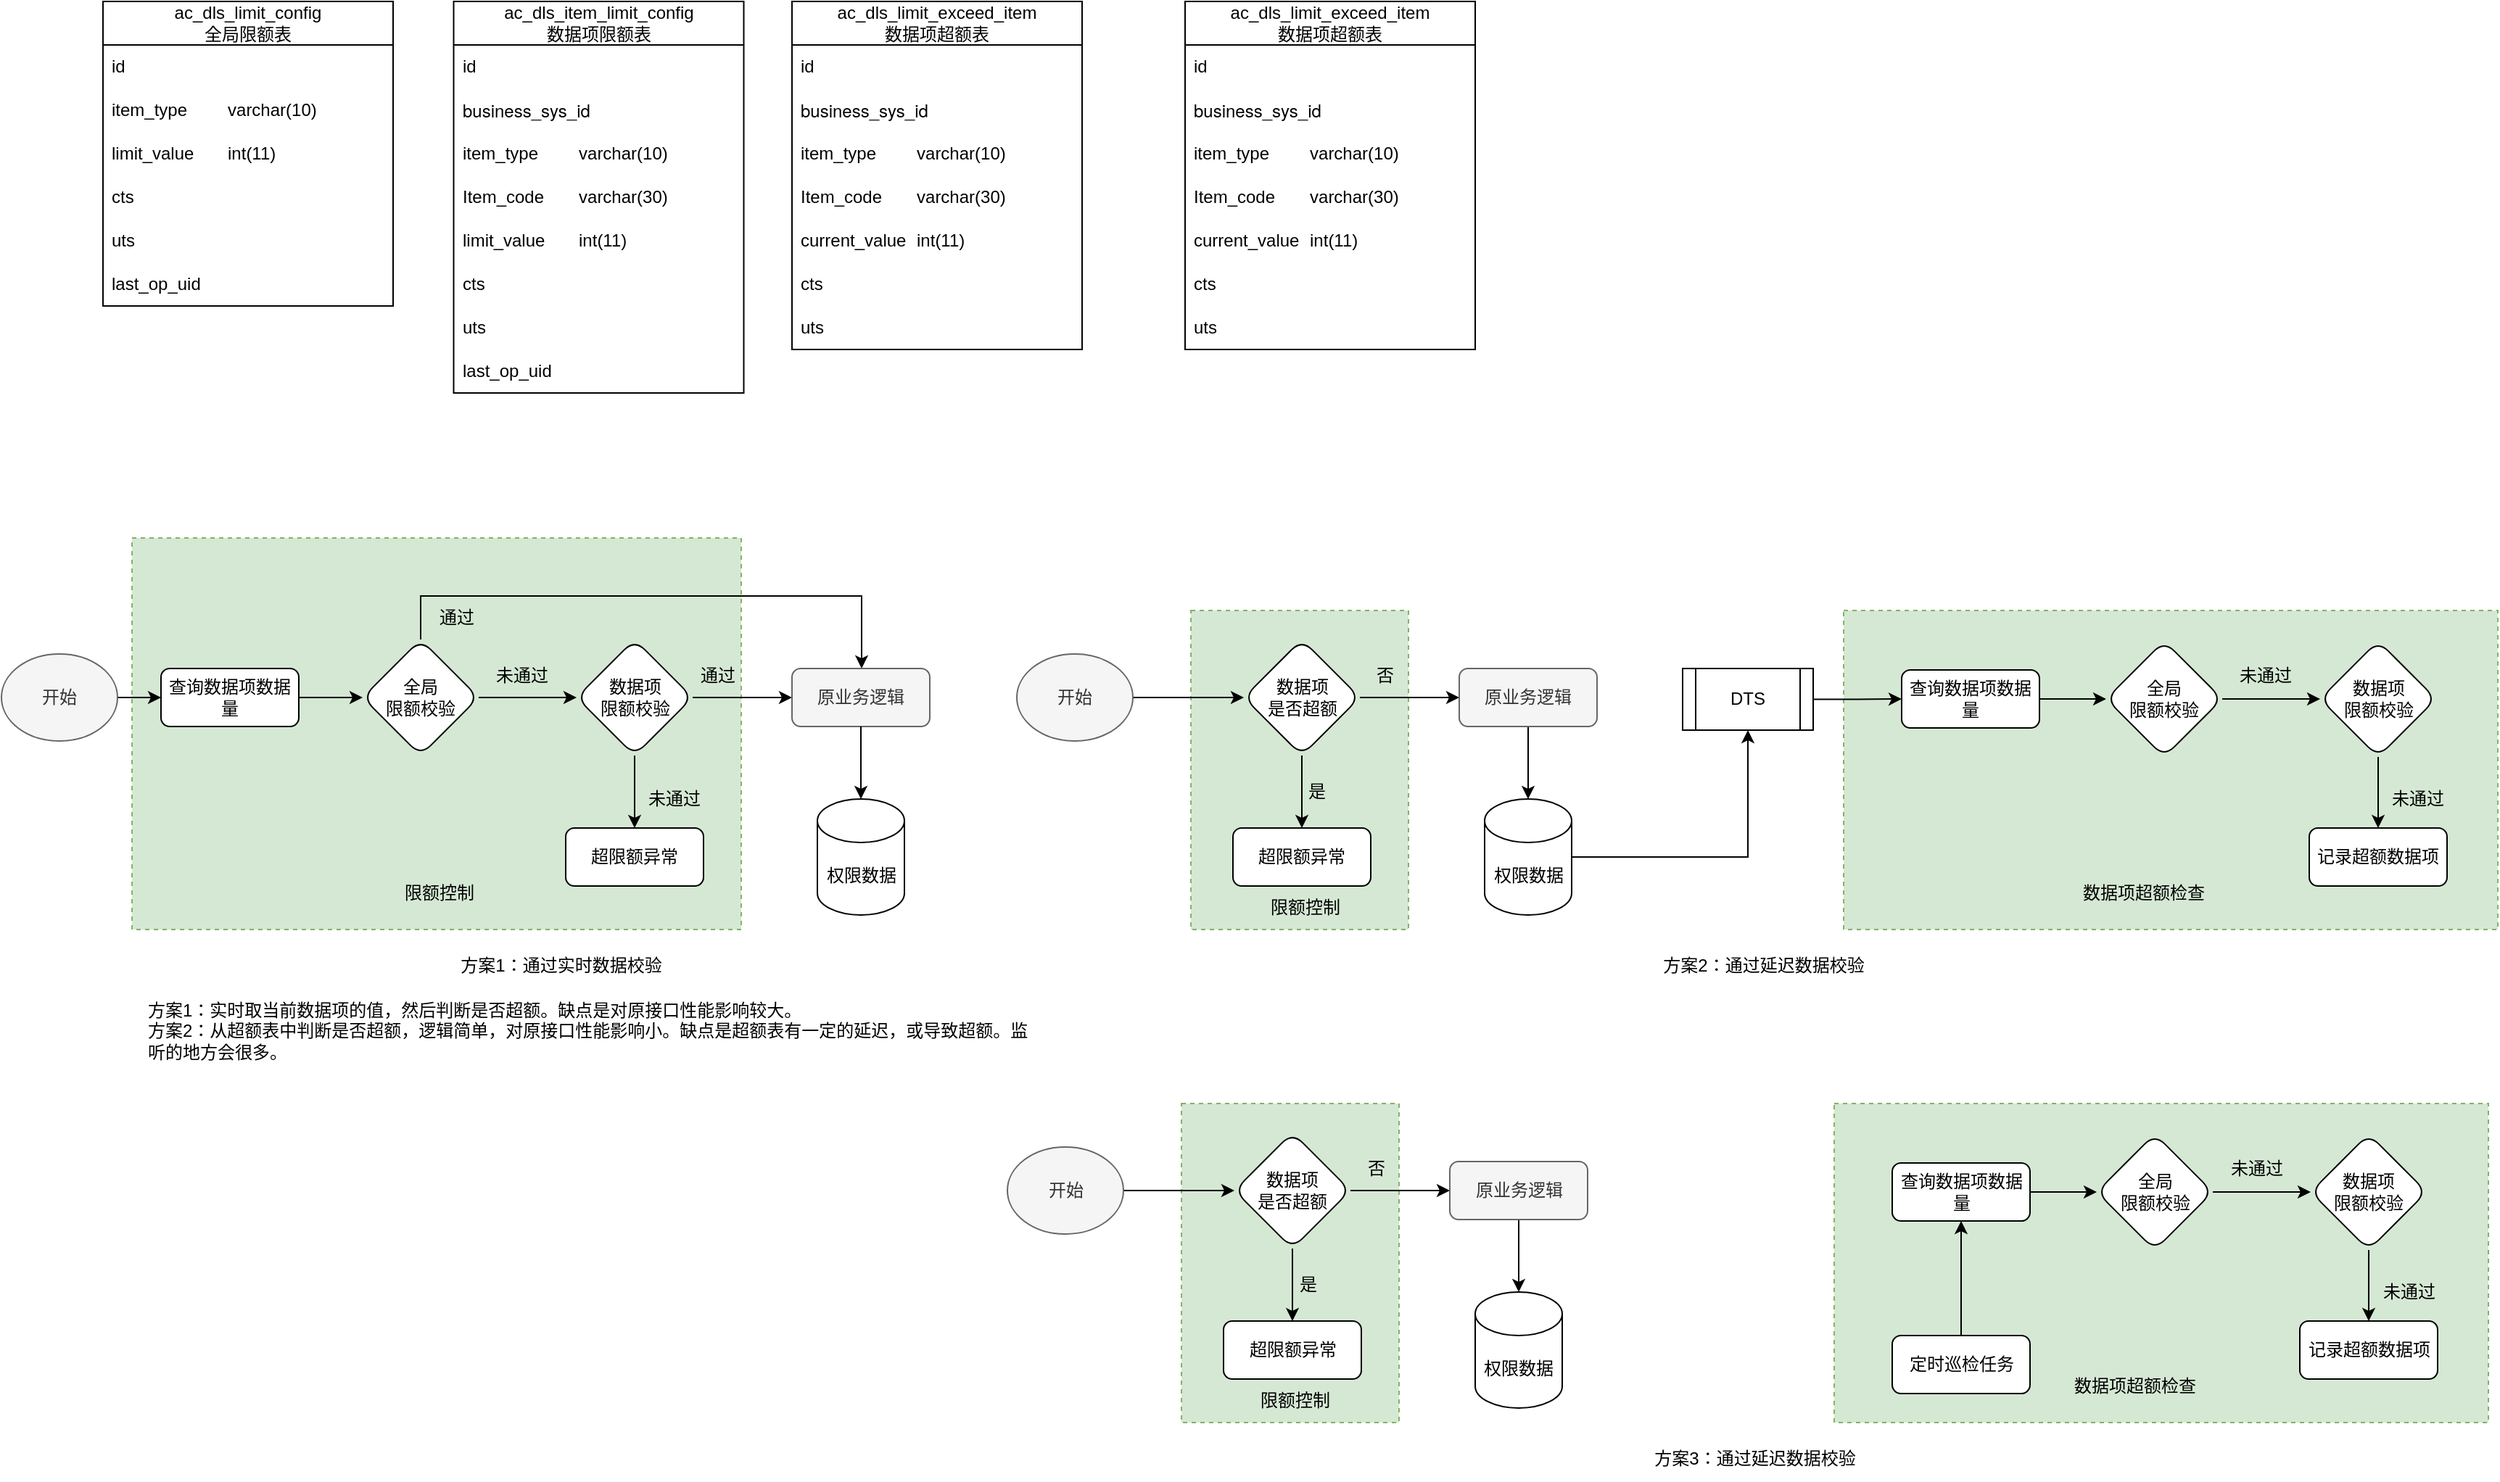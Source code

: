 <mxfile version="24.8.3">
  <diagram name="Page-1" id="qohc_eT8_qNwHsb9JeMf">
    <mxGraphModel dx="2133" dy="835" grid="1" gridSize="10" guides="1" tooltips="1" connect="1" arrows="1" fold="1" page="1" pageScale="1" pageWidth="827" pageHeight="1169" math="0" shadow="0">
      <root>
        <mxCell id="0" />
        <mxCell id="1" parent="0" />
        <mxCell id="C_T3ahLcrMBN9of1P4-y-82" value="" style="rounded=0;whiteSpace=wrap;html=1;dashed=1;fillColor=#d5e8d4;strokeColor=#82b366;" parent="1" vertex="1">
          <mxGeometry x="1220" y="440" width="451" height="220" as="geometry" />
        </mxCell>
        <mxCell id="C_T3ahLcrMBN9of1P4-y-43" value="" style="rounded=0;whiteSpace=wrap;html=1;dashed=1;fillColor=#d5e8d4;strokeColor=#82b366;" parent="1" vertex="1">
          <mxGeometry x="40" y="390" width="420" height="270" as="geometry" />
        </mxCell>
        <mxCell id="C_T3ahLcrMBN9of1P4-y-5" value="ac_dls_item_limit_config&lt;br&gt;数据项限额表" style="swimlane;fontStyle=0;childLayout=stackLayout;horizontal=1;startSize=30;horizontalStack=0;resizeParent=1;resizeParentMax=0;resizeLast=0;collapsible=1;marginBottom=0;whiteSpace=wrap;html=1;" parent="1" vertex="1">
          <mxGeometry x="261.75" y="20" width="200" height="270" as="geometry">
            <mxRectangle x="274" y="270" width="60" height="30" as="alternateBounds" />
          </mxGeometry>
        </mxCell>
        <mxCell id="C_T3ahLcrMBN9of1P4-y-6" value="id" style="text;strokeColor=none;fillColor=none;align=left;verticalAlign=middle;spacingLeft=4;spacingRight=4;overflow=hidden;points=[[0,0.5],[1,0.5]];portConstraint=eastwest;rotatable=0;whiteSpace=wrap;html=1;" parent="C_T3ahLcrMBN9of1P4-y-5" vertex="1">
          <mxGeometry y="30" width="200" height="30" as="geometry" />
        </mxCell>
        <mxCell id="C_T3ahLcrMBN9of1P4-y-27" value="&lt;span style=&quot;font-family: &amp;quot;Helvetica Neue&amp;quot;, Helvetica, Arial, &amp;quot;PingFang SC&amp;quot;, &amp;quot;Heiti SC&amp;quot;, &amp;quot;Hiragino Sans GB&amp;quot;, &amp;quot;Microsoft YaHei&amp;quot;, sans-serif;&quot;&gt;business_sys_id&lt;/span&gt;" style="text;strokeColor=none;fillColor=none;align=left;verticalAlign=middle;spacingLeft=4;spacingRight=4;overflow=hidden;points=[[0,0.5],[1,0.5]];portConstraint=eastwest;rotatable=0;whiteSpace=wrap;html=1;" parent="C_T3ahLcrMBN9of1P4-y-5" vertex="1">
          <mxGeometry y="60" width="200" height="30" as="geometry" />
        </mxCell>
        <mxCell id="C_T3ahLcrMBN9of1P4-y-7" value="item_type&lt;span style=&quot;white-space: pre;&quot;&gt;&#x9;&lt;/span&gt;varchar(10)" style="text;strokeColor=none;fillColor=none;align=left;verticalAlign=middle;spacingLeft=4;spacingRight=4;overflow=hidden;points=[[0,0.5],[1,0.5]];portConstraint=eastwest;rotatable=0;whiteSpace=wrap;html=1;" parent="C_T3ahLcrMBN9of1P4-y-5" vertex="1">
          <mxGeometry y="90" width="200" height="30" as="geometry" />
        </mxCell>
        <mxCell id="C_T3ahLcrMBN9of1P4-y-8" value="Item_code&lt;span style=&quot;white-space: pre;&quot;&gt;&#x9;&lt;/span&gt;varchar(30)" style="text;strokeColor=none;fillColor=none;align=left;verticalAlign=middle;spacingLeft=4;spacingRight=4;overflow=hidden;points=[[0,0.5],[1,0.5]];portConstraint=eastwest;rotatable=0;whiteSpace=wrap;html=1;" parent="C_T3ahLcrMBN9of1P4-y-5" vertex="1">
          <mxGeometry y="120" width="200" height="30" as="geometry" />
        </mxCell>
        <mxCell id="C_T3ahLcrMBN9of1P4-y-9" value="limit_value&lt;span style=&quot;white-space: pre;&quot;&gt;&#x9;&lt;/span&gt;int(11)" style="text;strokeColor=none;fillColor=none;align=left;verticalAlign=middle;spacingLeft=4;spacingRight=4;overflow=hidden;points=[[0,0.5],[1,0.5]];portConstraint=eastwest;rotatable=0;whiteSpace=wrap;html=1;" parent="C_T3ahLcrMBN9of1P4-y-5" vertex="1">
          <mxGeometry y="150" width="200" height="30" as="geometry" />
        </mxCell>
        <mxCell id="C_T3ahLcrMBN9of1P4-y-10" value="cts" style="text;strokeColor=none;fillColor=none;align=left;verticalAlign=middle;spacingLeft=4;spacingRight=4;overflow=hidden;points=[[0,0.5],[1,0.5]];portConstraint=eastwest;rotatable=0;whiteSpace=wrap;html=1;" parent="C_T3ahLcrMBN9of1P4-y-5" vertex="1">
          <mxGeometry y="180" width="200" height="30" as="geometry" />
        </mxCell>
        <mxCell id="C_T3ahLcrMBN9of1P4-y-11" value="uts" style="text;strokeColor=none;fillColor=none;align=left;verticalAlign=middle;spacingLeft=4;spacingRight=4;overflow=hidden;points=[[0,0.5],[1,0.5]];portConstraint=eastwest;rotatable=0;whiteSpace=wrap;html=1;" parent="C_T3ahLcrMBN9of1P4-y-5" vertex="1">
          <mxGeometry y="210" width="200" height="30" as="geometry" />
        </mxCell>
        <mxCell id="C_T3ahLcrMBN9of1P4-y-12" value="last_op_uid" style="text;strokeColor=none;fillColor=none;align=left;verticalAlign=middle;spacingLeft=4;spacingRight=4;overflow=hidden;points=[[0,0.5],[1,0.5]];portConstraint=eastwest;rotatable=0;whiteSpace=wrap;html=1;" parent="C_T3ahLcrMBN9of1P4-y-5" vertex="1">
          <mxGeometry y="240" width="200" height="30" as="geometry" />
        </mxCell>
        <mxCell id="C_T3ahLcrMBN9of1P4-y-13" value="ac_dls_limit_config&lt;br&gt;全局限额表" style="swimlane;fontStyle=0;childLayout=stackLayout;horizontal=1;startSize=30;horizontalStack=0;resizeParent=1;resizeParentMax=0;resizeLast=0;collapsible=1;marginBottom=0;whiteSpace=wrap;html=1;" parent="1" vertex="1">
          <mxGeometry x="20" y="20" width="200" height="210" as="geometry">
            <mxRectangle x="274" y="270" width="60" height="30" as="alternateBounds" />
          </mxGeometry>
        </mxCell>
        <mxCell id="C_T3ahLcrMBN9of1P4-y-14" value="id" style="text;strokeColor=none;fillColor=none;align=left;verticalAlign=middle;spacingLeft=4;spacingRight=4;overflow=hidden;points=[[0,0.5],[1,0.5]];portConstraint=eastwest;rotatable=0;whiteSpace=wrap;html=1;" parent="C_T3ahLcrMBN9of1P4-y-13" vertex="1">
          <mxGeometry y="30" width="200" height="30" as="geometry" />
        </mxCell>
        <mxCell id="C_T3ahLcrMBN9of1P4-y-15" value="item_type&lt;span style=&quot;white-space: pre;&quot;&gt;&#x9;&lt;/span&gt;varchar(10)" style="text;strokeColor=none;fillColor=none;align=left;verticalAlign=middle;spacingLeft=4;spacingRight=4;overflow=hidden;points=[[0,0.5],[1,0.5]];portConstraint=eastwest;rotatable=0;whiteSpace=wrap;html=1;" parent="C_T3ahLcrMBN9of1P4-y-13" vertex="1">
          <mxGeometry y="60" width="200" height="30" as="geometry" />
        </mxCell>
        <mxCell id="C_T3ahLcrMBN9of1P4-y-17" value="limit_value&lt;span style=&quot;white-space: pre;&quot;&gt;&#x9;&lt;/span&gt;int(11)" style="text;strokeColor=none;fillColor=none;align=left;verticalAlign=middle;spacingLeft=4;spacingRight=4;overflow=hidden;points=[[0,0.5],[1,0.5]];portConstraint=eastwest;rotatable=0;whiteSpace=wrap;html=1;" parent="C_T3ahLcrMBN9of1P4-y-13" vertex="1">
          <mxGeometry y="90" width="200" height="30" as="geometry" />
        </mxCell>
        <mxCell id="C_T3ahLcrMBN9of1P4-y-18" value="cts" style="text;strokeColor=none;fillColor=none;align=left;verticalAlign=middle;spacingLeft=4;spacingRight=4;overflow=hidden;points=[[0,0.5],[1,0.5]];portConstraint=eastwest;rotatable=0;whiteSpace=wrap;html=1;" parent="C_T3ahLcrMBN9of1P4-y-13" vertex="1">
          <mxGeometry y="120" width="200" height="30" as="geometry" />
        </mxCell>
        <mxCell id="C_T3ahLcrMBN9of1P4-y-19" value="uts" style="text;strokeColor=none;fillColor=none;align=left;verticalAlign=middle;spacingLeft=4;spacingRight=4;overflow=hidden;points=[[0,0.5],[1,0.5]];portConstraint=eastwest;rotatable=0;whiteSpace=wrap;html=1;" parent="C_T3ahLcrMBN9of1P4-y-13" vertex="1">
          <mxGeometry y="150" width="200" height="30" as="geometry" />
        </mxCell>
        <mxCell id="C_T3ahLcrMBN9of1P4-y-20" value="last_op_uid" style="text;strokeColor=none;fillColor=none;align=left;verticalAlign=middle;spacingLeft=4;spacingRight=4;overflow=hidden;points=[[0,0.5],[1,0.5]];portConstraint=eastwest;rotatable=0;whiteSpace=wrap;html=1;" parent="C_T3ahLcrMBN9of1P4-y-13" vertex="1">
          <mxGeometry y="180" width="200" height="30" as="geometry" />
        </mxCell>
        <mxCell id="C_T3ahLcrMBN9of1P4-y-26" value="" style="edgeStyle=orthogonalEdgeStyle;rounded=0;orthogonalLoop=1;jettySize=auto;html=1;" parent="1" source="C_T3ahLcrMBN9of1P4-y-23" target="C_T3ahLcrMBN9of1P4-y-25" edge="1">
          <mxGeometry relative="1" as="geometry" />
        </mxCell>
        <mxCell id="C_T3ahLcrMBN9of1P4-y-29" value="" style="edgeStyle=orthogonalEdgeStyle;rounded=0;orthogonalLoop=1;jettySize=auto;html=1;" parent="1" source="C_T3ahLcrMBN9of1P4-y-23" target="C_T3ahLcrMBN9of1P4-y-28" edge="1">
          <mxGeometry relative="1" as="geometry">
            <Array as="points">
              <mxPoint x="239" y="430" />
              <mxPoint x="543" y="430" />
            </Array>
          </mxGeometry>
        </mxCell>
        <mxCell id="C_T3ahLcrMBN9of1P4-y-23" value="全局&lt;br&gt;限额校验" style="rhombus;whiteSpace=wrap;html=1;rounded=1;" parent="1" vertex="1">
          <mxGeometry x="199" y="460" width="80" height="80" as="geometry" />
        </mxCell>
        <mxCell id="C_T3ahLcrMBN9of1P4-y-31" style="edgeStyle=orthogonalEdgeStyle;rounded=0;orthogonalLoop=1;jettySize=auto;html=1;" parent="1" source="C_T3ahLcrMBN9of1P4-y-25" target="C_T3ahLcrMBN9of1P4-y-28" edge="1">
          <mxGeometry relative="1" as="geometry" />
        </mxCell>
        <mxCell id="C_T3ahLcrMBN9of1P4-y-35" style="edgeStyle=orthogonalEdgeStyle;rounded=0;orthogonalLoop=1;jettySize=auto;html=1;" parent="1" source="C_T3ahLcrMBN9of1P4-y-25" target="C_T3ahLcrMBN9of1P4-y-34" edge="1">
          <mxGeometry relative="1" as="geometry" />
        </mxCell>
        <mxCell id="C_T3ahLcrMBN9of1P4-y-25" value="数据项&lt;br&gt;限额校验" style="rhombus;whiteSpace=wrap;html=1;rounded=1;" parent="1" vertex="1">
          <mxGeometry x="346.5" y="460" width="80" height="80" as="geometry" />
        </mxCell>
        <mxCell id="C_T3ahLcrMBN9of1P4-y-28" value="原业务逻辑" style="whiteSpace=wrap;html=1;rounded=1;fillColor=#f5f5f5;strokeColor=#666666;fontColor=#333333;" parent="1" vertex="1">
          <mxGeometry x="495" y="480" width="95" height="40" as="geometry" />
        </mxCell>
        <mxCell id="C_T3ahLcrMBN9of1P4-y-34" value="超限额异常" style="whiteSpace=wrap;html=1;rounded=1;" parent="1" vertex="1">
          <mxGeometry x="339" y="590" width="95" height="40" as="geometry" />
        </mxCell>
        <mxCell id="C_T3ahLcrMBN9of1P4-y-37" value="通过" style="text;html=1;align=center;verticalAlign=middle;whiteSpace=wrap;rounded=0;" parent="1" vertex="1">
          <mxGeometry x="233.5" y="430" width="60" height="30" as="geometry" />
        </mxCell>
        <mxCell id="C_T3ahLcrMBN9of1P4-y-38" value="通过" style="text;html=1;align=center;verticalAlign=middle;whiteSpace=wrap;rounded=0;" parent="1" vertex="1">
          <mxGeometry x="414" y="470" width="60" height="30" as="geometry" />
        </mxCell>
        <mxCell id="C_T3ahLcrMBN9of1P4-y-39" value="未通过" style="text;html=1;align=center;verticalAlign=middle;whiteSpace=wrap;rounded=0;" parent="1" vertex="1">
          <mxGeometry x="384" y="555" width="60" height="30" as="geometry" />
        </mxCell>
        <mxCell id="C_T3ahLcrMBN9of1P4-y-40" value="未通过" style="text;html=1;align=center;verticalAlign=middle;whiteSpace=wrap;rounded=0;" parent="1" vertex="1">
          <mxGeometry x="279" y="470" width="60" height="30" as="geometry" />
        </mxCell>
        <mxCell id="C_T3ahLcrMBN9of1P4-y-42" style="edgeStyle=orthogonalEdgeStyle;rounded=0;orthogonalLoop=1;jettySize=auto;html=1;" parent="1" source="C_T3ahLcrMBN9of1P4-y-41" target="o633ZoS6AJ5Oe4X6fH7--11" edge="1">
          <mxGeometry relative="1" as="geometry" />
        </mxCell>
        <mxCell id="C_T3ahLcrMBN9of1P4-y-41" value="开始" style="ellipse;whiteSpace=wrap;html=1;fillColor=#f5f5f5;strokeColor=#666666;fontColor=#333333;" parent="1" vertex="1">
          <mxGeometry x="-50" y="470" width="80" height="60" as="geometry" />
        </mxCell>
        <mxCell id="C_T3ahLcrMBN9of1P4-y-44" value="限额控制" style="text;html=1;align=center;verticalAlign=middle;whiteSpace=wrap;rounded=0;" parent="1" vertex="1">
          <mxGeometry x="210" y="620" width="83.5" height="30" as="geometry" />
        </mxCell>
        <mxCell id="C_T3ahLcrMBN9of1P4-y-45" value="ac_dls_limit_exceed_item&lt;br&gt;数据项超额表" style="swimlane;fontStyle=0;childLayout=stackLayout;horizontal=1;startSize=30;horizontalStack=0;resizeParent=1;resizeParentMax=0;resizeLast=0;collapsible=1;marginBottom=0;whiteSpace=wrap;html=1;" parent="1" vertex="1">
          <mxGeometry x="495" y="20" width="200" height="240" as="geometry">
            <mxRectangle x="274" y="270" width="60" height="30" as="alternateBounds" />
          </mxGeometry>
        </mxCell>
        <mxCell id="C_T3ahLcrMBN9of1P4-y-46" value="id" style="text;strokeColor=none;fillColor=none;align=left;verticalAlign=middle;spacingLeft=4;spacingRight=4;overflow=hidden;points=[[0,0.5],[1,0.5]];portConstraint=eastwest;rotatable=0;whiteSpace=wrap;html=1;" parent="C_T3ahLcrMBN9of1P4-y-45" vertex="1">
          <mxGeometry y="30" width="200" height="30" as="geometry" />
        </mxCell>
        <mxCell id="C_T3ahLcrMBN9of1P4-y-47" value="&lt;span style=&quot;font-family: &amp;quot;Helvetica Neue&amp;quot;, Helvetica, Arial, &amp;quot;PingFang SC&amp;quot;, &amp;quot;Heiti SC&amp;quot;, &amp;quot;Hiragino Sans GB&amp;quot;, &amp;quot;Microsoft YaHei&amp;quot;, sans-serif;&quot;&gt;business_sys_id&lt;/span&gt;" style="text;strokeColor=none;fillColor=none;align=left;verticalAlign=middle;spacingLeft=4;spacingRight=4;overflow=hidden;points=[[0,0.5],[1,0.5]];portConstraint=eastwest;rotatable=0;whiteSpace=wrap;html=1;" parent="C_T3ahLcrMBN9of1P4-y-45" vertex="1">
          <mxGeometry y="60" width="200" height="30" as="geometry" />
        </mxCell>
        <mxCell id="C_T3ahLcrMBN9of1P4-y-48" value="item_type&lt;span style=&quot;white-space: pre;&quot;&gt;&#x9;&lt;/span&gt;varchar(10)" style="text;strokeColor=none;fillColor=none;align=left;verticalAlign=middle;spacingLeft=4;spacingRight=4;overflow=hidden;points=[[0,0.5],[1,0.5]];portConstraint=eastwest;rotatable=0;whiteSpace=wrap;html=1;" parent="C_T3ahLcrMBN9of1P4-y-45" vertex="1">
          <mxGeometry y="90" width="200" height="30" as="geometry" />
        </mxCell>
        <mxCell id="C_T3ahLcrMBN9of1P4-y-49" value="Item_code&lt;span style=&quot;white-space: pre;&quot;&gt;&#x9;&lt;/span&gt;varchar(30)" style="text;strokeColor=none;fillColor=none;align=left;verticalAlign=middle;spacingLeft=4;spacingRight=4;overflow=hidden;points=[[0,0.5],[1,0.5]];portConstraint=eastwest;rotatable=0;whiteSpace=wrap;html=1;" parent="C_T3ahLcrMBN9of1P4-y-45" vertex="1">
          <mxGeometry y="120" width="200" height="30" as="geometry" />
        </mxCell>
        <mxCell id="C_T3ahLcrMBN9of1P4-y-50" value="current_value&lt;span style=&quot;white-space: pre;&quot;&gt;&#x9;&lt;/span&gt;int(11)" style="text;strokeColor=none;fillColor=none;align=left;verticalAlign=middle;spacingLeft=4;spacingRight=4;overflow=hidden;points=[[0,0.5],[1,0.5]];portConstraint=eastwest;rotatable=0;whiteSpace=wrap;html=1;" parent="C_T3ahLcrMBN9of1P4-y-45" vertex="1">
          <mxGeometry y="150" width="200" height="30" as="geometry" />
        </mxCell>
        <mxCell id="C_T3ahLcrMBN9of1P4-y-51" value="cts" style="text;strokeColor=none;fillColor=none;align=left;verticalAlign=middle;spacingLeft=4;spacingRight=4;overflow=hidden;points=[[0,0.5],[1,0.5]];portConstraint=eastwest;rotatable=0;whiteSpace=wrap;html=1;" parent="C_T3ahLcrMBN9of1P4-y-45" vertex="1">
          <mxGeometry y="180" width="200" height="30" as="geometry" />
        </mxCell>
        <mxCell id="C_T3ahLcrMBN9of1P4-y-52" value="uts" style="text;strokeColor=none;fillColor=none;align=left;verticalAlign=middle;spacingLeft=4;spacingRight=4;overflow=hidden;points=[[0,0.5],[1,0.5]];portConstraint=eastwest;rotatable=0;whiteSpace=wrap;html=1;" parent="C_T3ahLcrMBN9of1P4-y-45" vertex="1">
          <mxGeometry y="210" width="200" height="30" as="geometry" />
        </mxCell>
        <mxCell id="C_T3ahLcrMBN9of1P4-y-54" value="" style="rounded=0;whiteSpace=wrap;html=1;dashed=1;fillColor=#d5e8d4;strokeColor=#82b366;" parent="1" vertex="1">
          <mxGeometry x="770" y="440" width="150" height="220" as="geometry" />
        </mxCell>
        <mxCell id="C_T3ahLcrMBN9of1P4-y-58" style="edgeStyle=orthogonalEdgeStyle;rounded=0;orthogonalLoop=1;jettySize=auto;html=1;" parent="1" source="C_T3ahLcrMBN9of1P4-y-60" target="C_T3ahLcrMBN9of1P4-y-61" edge="1">
          <mxGeometry relative="1" as="geometry" />
        </mxCell>
        <mxCell id="C_T3ahLcrMBN9of1P4-y-59" style="edgeStyle=orthogonalEdgeStyle;rounded=0;orthogonalLoop=1;jettySize=auto;html=1;" parent="1" source="C_T3ahLcrMBN9of1P4-y-60" target="C_T3ahLcrMBN9of1P4-y-62" edge="1">
          <mxGeometry relative="1" as="geometry" />
        </mxCell>
        <mxCell id="C_T3ahLcrMBN9of1P4-y-60" value="数据项&lt;br&gt;是否超额" style="rhombus;whiteSpace=wrap;html=1;rounded=1;" parent="1" vertex="1">
          <mxGeometry x="806.5" y="460" width="80" height="80" as="geometry" />
        </mxCell>
        <mxCell id="C_T3ahLcrMBN9of1P4-y-74" style="edgeStyle=orthogonalEdgeStyle;rounded=0;orthogonalLoop=1;jettySize=auto;html=1;" parent="1" source="C_T3ahLcrMBN9of1P4-y-61" target="C_T3ahLcrMBN9of1P4-y-73" edge="1">
          <mxGeometry relative="1" as="geometry" />
        </mxCell>
        <mxCell id="C_T3ahLcrMBN9of1P4-y-61" value="原业务逻辑" style="whiteSpace=wrap;html=1;rounded=1;fillColor=#f5f5f5;strokeColor=#666666;fontColor=#333333;" parent="1" vertex="1">
          <mxGeometry x="955" y="480" width="95" height="40" as="geometry" />
        </mxCell>
        <mxCell id="C_T3ahLcrMBN9of1P4-y-62" value="超限额异常" style="whiteSpace=wrap;html=1;rounded=1;" parent="1" vertex="1">
          <mxGeometry x="799" y="590" width="95" height="40" as="geometry" />
        </mxCell>
        <mxCell id="C_T3ahLcrMBN9of1P4-y-64" value="否" style="text;html=1;align=center;verticalAlign=middle;whiteSpace=wrap;rounded=0;" parent="1" vertex="1">
          <mxGeometry x="874" y="470" width="60" height="30" as="geometry" />
        </mxCell>
        <mxCell id="C_T3ahLcrMBN9of1P4-y-65" value="是" style="text;html=1;align=center;verticalAlign=middle;whiteSpace=wrap;rounded=0;" parent="1" vertex="1">
          <mxGeometry x="827.25" y="550" width="60" height="30" as="geometry" />
        </mxCell>
        <mxCell id="C_T3ahLcrMBN9of1P4-y-67" style="edgeStyle=orthogonalEdgeStyle;rounded=0;orthogonalLoop=1;jettySize=auto;html=1;" parent="1" source="C_T3ahLcrMBN9of1P4-y-68" target="C_T3ahLcrMBN9of1P4-y-60" edge="1">
          <mxGeometry relative="1" as="geometry">
            <mxPoint x="659" y="500" as="targetPoint" />
          </mxGeometry>
        </mxCell>
        <mxCell id="C_T3ahLcrMBN9of1P4-y-68" value="开始" style="ellipse;whiteSpace=wrap;html=1;fillColor=#f5f5f5;strokeColor=#666666;fontColor=#333333;" parent="1" vertex="1">
          <mxGeometry x="650" y="470" width="80" height="60" as="geometry" />
        </mxCell>
        <mxCell id="C_T3ahLcrMBN9of1P4-y-70" value="方案1：通过实时数据校验" style="text;html=1;align=center;verticalAlign=middle;whiteSpace=wrap;rounded=0;" parent="1" vertex="1">
          <mxGeometry x="261.75" y="670" width="148.25" height="30" as="geometry" />
        </mxCell>
        <mxCell id="C_T3ahLcrMBN9of1P4-y-71" value="方案2：通过延迟数据校验" style="text;html=1;align=center;verticalAlign=middle;whiteSpace=wrap;rounded=0;" parent="1" vertex="1">
          <mxGeometry x="1080" y="670" width="170" height="30" as="geometry" />
        </mxCell>
        <mxCell id="C_T3ahLcrMBN9of1P4-y-72" value="方案1：实时取当前数据项的值，然后判断是否超额。缺点是对原接口性能影响较大。&lt;br&gt;方案2：从超额表中判断是否超额，逻辑简单，对原接口性能影响小。缺点是超额表有一定的延迟，或导致超额。监听的地方会很多。" style="text;html=1;align=left;verticalAlign=middle;whiteSpace=wrap;rounded=0;" parent="1" vertex="1">
          <mxGeometry x="48.5" y="700" width="611.5" height="60" as="geometry" />
        </mxCell>
        <mxCell id="C_T3ahLcrMBN9of1P4-y-76" value="" style="edgeStyle=orthogonalEdgeStyle;rounded=0;orthogonalLoop=1;jettySize=auto;html=1;" parent="1" source="C_T3ahLcrMBN9of1P4-y-73" target="C_T3ahLcrMBN9of1P4-y-75" edge="1">
          <mxGeometry relative="1" as="geometry" />
        </mxCell>
        <mxCell id="C_T3ahLcrMBN9of1P4-y-73" value="权限数据" style="shape=cylinder3;whiteSpace=wrap;html=1;boundedLbl=1;backgroundOutline=1;size=15;" parent="1" vertex="1">
          <mxGeometry x="972.5" y="570" width="60" height="80" as="geometry" />
        </mxCell>
        <mxCell id="C_T3ahLcrMBN9of1P4-y-95" style="edgeStyle=orthogonalEdgeStyle;rounded=0;orthogonalLoop=1;jettySize=auto;html=1;" parent="1" source="o633ZoS6AJ5Oe4X6fH7--13" target="C_T3ahLcrMBN9of1P4-y-88" edge="1">
          <mxGeometry relative="1" as="geometry">
            <mxPoint x="1340" y="501.3" as="sourcePoint" />
          </mxGeometry>
        </mxCell>
        <mxCell id="o633ZoS6AJ5Oe4X6fH7--14" style="edgeStyle=orthogonalEdgeStyle;rounded=0;orthogonalLoop=1;jettySize=auto;html=1;" edge="1" parent="1" source="C_T3ahLcrMBN9of1P4-y-75" target="o633ZoS6AJ5Oe4X6fH7--13">
          <mxGeometry relative="1" as="geometry" />
        </mxCell>
        <mxCell id="C_T3ahLcrMBN9of1P4-y-75" value="DTS" style="shape=process;whiteSpace=wrap;html=1;backgroundOutline=1;" parent="1" vertex="1">
          <mxGeometry x="1109" y="480" width="90" height="42.5" as="geometry" />
        </mxCell>
        <mxCell id="C_T3ahLcrMBN9of1P4-y-84" value="限额控制" style="text;html=1;align=center;verticalAlign=middle;whiteSpace=wrap;rounded=0;" parent="1" vertex="1">
          <mxGeometry x="806.5" y="630" width="83.5" height="30" as="geometry" />
        </mxCell>
        <mxCell id="C_T3ahLcrMBN9of1P4-y-85" value="数据项超额检查" style="text;html=1;align=center;verticalAlign=middle;whiteSpace=wrap;rounded=0;" parent="1" vertex="1">
          <mxGeometry x="1382" y="620" width="90" height="30" as="geometry" />
        </mxCell>
        <mxCell id="C_T3ahLcrMBN9of1P4-y-86" value="权限数据" style="shape=cylinder3;whiteSpace=wrap;html=1;boundedLbl=1;backgroundOutline=1;size=15;" parent="1" vertex="1">
          <mxGeometry x="512.5" y="570" width="60" height="80" as="geometry" />
        </mxCell>
        <mxCell id="C_T3ahLcrMBN9of1P4-y-87" style="edgeStyle=orthogonalEdgeStyle;rounded=0;orthogonalLoop=1;jettySize=auto;html=1;entryX=0.5;entryY=0;entryDx=0;entryDy=0;entryPerimeter=0;" parent="1" source="C_T3ahLcrMBN9of1P4-y-28" target="C_T3ahLcrMBN9of1P4-y-86" edge="1">
          <mxGeometry relative="1" as="geometry" />
        </mxCell>
        <mxCell id="C_T3ahLcrMBN9of1P4-y-93" style="edgeStyle=orthogonalEdgeStyle;rounded=0;orthogonalLoop=1;jettySize=auto;html=1;" parent="1" source="C_T3ahLcrMBN9of1P4-y-88" target="C_T3ahLcrMBN9of1P4-y-89" edge="1">
          <mxGeometry relative="1" as="geometry" />
        </mxCell>
        <mxCell id="C_T3ahLcrMBN9of1P4-y-88" value="全局&lt;br&gt;限额校验" style="rhombus;whiteSpace=wrap;html=1;rounded=1;" parent="1" vertex="1">
          <mxGeometry x="1401" y="461" width="80" height="80" as="geometry" />
        </mxCell>
        <mxCell id="C_T3ahLcrMBN9of1P4-y-94" style="edgeStyle=orthogonalEdgeStyle;rounded=0;orthogonalLoop=1;jettySize=auto;html=1;" parent="1" source="C_T3ahLcrMBN9of1P4-y-89" target="C_T3ahLcrMBN9of1P4-y-90" edge="1">
          <mxGeometry relative="1" as="geometry" />
        </mxCell>
        <mxCell id="C_T3ahLcrMBN9of1P4-y-89" value="数据项&lt;br&gt;限额校验" style="rhombus;whiteSpace=wrap;html=1;rounded=1;" parent="1" vertex="1">
          <mxGeometry x="1548.5" y="461" width="80" height="80" as="geometry" />
        </mxCell>
        <mxCell id="C_T3ahLcrMBN9of1P4-y-90" value="记录超额数据项" style="whiteSpace=wrap;html=1;rounded=1;" parent="1" vertex="1">
          <mxGeometry x="1541" y="590" width="95" height="40" as="geometry" />
        </mxCell>
        <mxCell id="C_T3ahLcrMBN9of1P4-y-91" value="未通过" style="text;html=1;align=center;verticalAlign=middle;whiteSpace=wrap;rounded=0;" parent="1" vertex="1">
          <mxGeometry x="1586" y="555" width="60" height="30" as="geometry" />
        </mxCell>
        <mxCell id="C_T3ahLcrMBN9of1P4-y-92" value="未通过" style="text;html=1;align=center;verticalAlign=middle;whiteSpace=wrap;rounded=0;" parent="1" vertex="1">
          <mxGeometry x="1481" y="470" width="60" height="30" as="geometry" />
        </mxCell>
        <mxCell id="o633ZoS6AJ5Oe4X6fH7--12" style="edgeStyle=orthogonalEdgeStyle;rounded=0;orthogonalLoop=1;jettySize=auto;html=1;" edge="1" parent="1" source="o633ZoS6AJ5Oe4X6fH7--11" target="C_T3ahLcrMBN9of1P4-y-23">
          <mxGeometry relative="1" as="geometry" />
        </mxCell>
        <mxCell id="o633ZoS6AJ5Oe4X6fH7--11" value="查询数据项数据量" style="whiteSpace=wrap;html=1;rounded=1;" vertex="1" parent="1">
          <mxGeometry x="60" y="480" width="95" height="40" as="geometry" />
        </mxCell>
        <mxCell id="o633ZoS6AJ5Oe4X6fH7--13" value="查询数据项数据量" style="whiteSpace=wrap;html=1;rounded=1;" vertex="1" parent="1">
          <mxGeometry x="1260" y="481" width="95" height="40" as="geometry" />
        </mxCell>
        <mxCell id="o633ZoS6AJ5Oe4X6fH7--15" value="" style="rounded=0;whiteSpace=wrap;html=1;dashed=1;fillColor=#d5e8d4;strokeColor=#82b366;" vertex="1" parent="1">
          <mxGeometry x="1213.5" y="780" width="451" height="220" as="geometry" />
        </mxCell>
        <mxCell id="o633ZoS6AJ5Oe4X6fH7--16" value="" style="rounded=0;whiteSpace=wrap;html=1;dashed=1;fillColor=#d5e8d4;strokeColor=#82b366;" vertex="1" parent="1">
          <mxGeometry x="763.5" y="780" width="150" height="220" as="geometry" />
        </mxCell>
        <mxCell id="o633ZoS6AJ5Oe4X6fH7--17" style="edgeStyle=orthogonalEdgeStyle;rounded=0;orthogonalLoop=1;jettySize=auto;html=1;" edge="1" parent="1" source="o633ZoS6AJ5Oe4X6fH7--19" target="o633ZoS6AJ5Oe4X6fH7--21">
          <mxGeometry relative="1" as="geometry" />
        </mxCell>
        <mxCell id="o633ZoS6AJ5Oe4X6fH7--18" style="edgeStyle=orthogonalEdgeStyle;rounded=0;orthogonalLoop=1;jettySize=auto;html=1;" edge="1" parent="1" source="o633ZoS6AJ5Oe4X6fH7--19" target="o633ZoS6AJ5Oe4X6fH7--22">
          <mxGeometry relative="1" as="geometry" />
        </mxCell>
        <mxCell id="o633ZoS6AJ5Oe4X6fH7--19" value="数据项&lt;br&gt;是否超额" style="rhombus;whiteSpace=wrap;html=1;rounded=1;" vertex="1" parent="1">
          <mxGeometry x="800" y="800" width="80" height="80" as="geometry" />
        </mxCell>
        <mxCell id="o633ZoS6AJ5Oe4X6fH7--20" style="edgeStyle=orthogonalEdgeStyle;rounded=0;orthogonalLoop=1;jettySize=auto;html=1;" edge="1" parent="1" source="o633ZoS6AJ5Oe4X6fH7--21" target="o633ZoS6AJ5Oe4X6fH7--29">
          <mxGeometry relative="1" as="geometry" />
        </mxCell>
        <mxCell id="o633ZoS6AJ5Oe4X6fH7--21" value="原业务逻辑" style="whiteSpace=wrap;html=1;rounded=1;fillColor=#f5f5f5;strokeColor=#666666;fontColor=#333333;" vertex="1" parent="1">
          <mxGeometry x="948.5" y="820" width="95" height="40" as="geometry" />
        </mxCell>
        <mxCell id="o633ZoS6AJ5Oe4X6fH7--22" value="超限额异常" style="whiteSpace=wrap;html=1;rounded=1;" vertex="1" parent="1">
          <mxGeometry x="792.5" y="930" width="95" height="40" as="geometry" />
        </mxCell>
        <mxCell id="o633ZoS6AJ5Oe4X6fH7--23" value="否" style="text;html=1;align=center;verticalAlign=middle;whiteSpace=wrap;rounded=0;" vertex="1" parent="1">
          <mxGeometry x="867.5" y="810" width="60" height="30" as="geometry" />
        </mxCell>
        <mxCell id="o633ZoS6AJ5Oe4X6fH7--24" value="是" style="text;html=1;align=center;verticalAlign=middle;whiteSpace=wrap;rounded=0;" vertex="1" parent="1">
          <mxGeometry x="820.75" y="890" width="60" height="30" as="geometry" />
        </mxCell>
        <mxCell id="o633ZoS6AJ5Oe4X6fH7--25" style="edgeStyle=orthogonalEdgeStyle;rounded=0;orthogonalLoop=1;jettySize=auto;html=1;" edge="1" parent="1" source="o633ZoS6AJ5Oe4X6fH7--26" target="o633ZoS6AJ5Oe4X6fH7--19">
          <mxGeometry relative="1" as="geometry">
            <mxPoint x="652.5" y="840" as="targetPoint" />
          </mxGeometry>
        </mxCell>
        <mxCell id="o633ZoS6AJ5Oe4X6fH7--26" value="开始" style="ellipse;whiteSpace=wrap;html=1;fillColor=#f5f5f5;strokeColor=#666666;fontColor=#333333;" vertex="1" parent="1">
          <mxGeometry x="643.5" y="810" width="80" height="60" as="geometry" />
        </mxCell>
        <mxCell id="o633ZoS6AJ5Oe4X6fH7--27" value="方案3：通过延迟数据校验" style="text;html=1;align=center;verticalAlign=middle;whiteSpace=wrap;rounded=0;" vertex="1" parent="1">
          <mxGeometry x="1073.5" y="1010" width="170" height="30" as="geometry" />
        </mxCell>
        <mxCell id="o633ZoS6AJ5Oe4X6fH7--29" value="权限数据" style="shape=cylinder3;whiteSpace=wrap;html=1;boundedLbl=1;backgroundOutline=1;size=15;" vertex="1" parent="1">
          <mxGeometry x="966" y="910" width="60" height="80" as="geometry" />
        </mxCell>
        <mxCell id="o633ZoS6AJ5Oe4X6fH7--30" style="edgeStyle=orthogonalEdgeStyle;rounded=0;orthogonalLoop=1;jettySize=auto;html=1;" edge="1" parent="1" source="o633ZoS6AJ5Oe4X6fH7--42" target="o633ZoS6AJ5Oe4X6fH7--36">
          <mxGeometry relative="1" as="geometry">
            <mxPoint x="1333.5" y="841.3" as="sourcePoint" />
          </mxGeometry>
        </mxCell>
        <mxCell id="o633ZoS6AJ5Oe4X6fH7--33" value="限额控制" style="text;html=1;align=center;verticalAlign=middle;whiteSpace=wrap;rounded=0;" vertex="1" parent="1">
          <mxGeometry x="800" y="970" width="83.5" height="30" as="geometry" />
        </mxCell>
        <mxCell id="o633ZoS6AJ5Oe4X6fH7--34" value="数据项超额检查" style="text;html=1;align=center;verticalAlign=middle;whiteSpace=wrap;rounded=0;" vertex="1" parent="1">
          <mxGeometry x="1375.5" y="960" width="90" height="30" as="geometry" />
        </mxCell>
        <mxCell id="o633ZoS6AJ5Oe4X6fH7--35" style="edgeStyle=orthogonalEdgeStyle;rounded=0;orthogonalLoop=1;jettySize=auto;html=1;" edge="1" parent="1" source="o633ZoS6AJ5Oe4X6fH7--36" target="o633ZoS6AJ5Oe4X6fH7--38">
          <mxGeometry relative="1" as="geometry" />
        </mxCell>
        <mxCell id="o633ZoS6AJ5Oe4X6fH7--36" value="全局&lt;br&gt;限额校验" style="rhombus;whiteSpace=wrap;html=1;rounded=1;" vertex="1" parent="1">
          <mxGeometry x="1394.5" y="801" width="80" height="80" as="geometry" />
        </mxCell>
        <mxCell id="o633ZoS6AJ5Oe4X6fH7--37" style="edgeStyle=orthogonalEdgeStyle;rounded=0;orthogonalLoop=1;jettySize=auto;html=1;" edge="1" parent="1" source="o633ZoS6AJ5Oe4X6fH7--38" target="o633ZoS6AJ5Oe4X6fH7--39">
          <mxGeometry relative="1" as="geometry" />
        </mxCell>
        <mxCell id="o633ZoS6AJ5Oe4X6fH7--38" value="数据项&lt;br&gt;限额校验" style="rhombus;whiteSpace=wrap;html=1;rounded=1;" vertex="1" parent="1">
          <mxGeometry x="1542" y="801" width="80" height="80" as="geometry" />
        </mxCell>
        <mxCell id="o633ZoS6AJ5Oe4X6fH7--39" value="记录超额数据项" style="whiteSpace=wrap;html=1;rounded=1;" vertex="1" parent="1">
          <mxGeometry x="1534.5" y="930" width="95" height="40" as="geometry" />
        </mxCell>
        <mxCell id="o633ZoS6AJ5Oe4X6fH7--40" value="未通过" style="text;html=1;align=center;verticalAlign=middle;whiteSpace=wrap;rounded=0;" vertex="1" parent="1">
          <mxGeometry x="1579.5" y="895" width="60" height="30" as="geometry" />
        </mxCell>
        <mxCell id="o633ZoS6AJ5Oe4X6fH7--41" value="未通过" style="text;html=1;align=center;verticalAlign=middle;whiteSpace=wrap;rounded=0;" vertex="1" parent="1">
          <mxGeometry x="1474.5" y="810" width="60" height="30" as="geometry" />
        </mxCell>
        <mxCell id="o633ZoS6AJ5Oe4X6fH7--42" value="查询数据项数据量" style="whiteSpace=wrap;html=1;rounded=1;" vertex="1" parent="1">
          <mxGeometry x="1253.5" y="821" width="95" height="40" as="geometry" />
        </mxCell>
        <mxCell id="o633ZoS6AJ5Oe4X6fH7--44" style="edgeStyle=orthogonalEdgeStyle;rounded=0;orthogonalLoop=1;jettySize=auto;html=1;" edge="1" parent="1" source="o633ZoS6AJ5Oe4X6fH7--43" target="o633ZoS6AJ5Oe4X6fH7--42">
          <mxGeometry relative="1" as="geometry" />
        </mxCell>
        <mxCell id="o633ZoS6AJ5Oe4X6fH7--43" value="定时巡检任务" style="whiteSpace=wrap;html=1;rounded=1;" vertex="1" parent="1">
          <mxGeometry x="1253.5" y="940" width="95" height="40" as="geometry" />
        </mxCell>
        <mxCell id="o633ZoS6AJ5Oe4X6fH7--45" value="ac_dls_limit_exceed_item&lt;br&gt;数据项超额表" style="swimlane;fontStyle=0;childLayout=stackLayout;horizontal=1;startSize=30;horizontalStack=0;resizeParent=1;resizeParentMax=0;resizeLast=0;collapsible=1;marginBottom=0;whiteSpace=wrap;html=1;" vertex="1" parent="1">
          <mxGeometry x="766" y="20" width="200" height="240" as="geometry">
            <mxRectangle x="274" y="270" width="60" height="30" as="alternateBounds" />
          </mxGeometry>
        </mxCell>
        <mxCell id="o633ZoS6AJ5Oe4X6fH7--46" value="id" style="text;strokeColor=none;fillColor=none;align=left;verticalAlign=middle;spacingLeft=4;spacingRight=4;overflow=hidden;points=[[0,0.5],[1,0.5]];portConstraint=eastwest;rotatable=0;whiteSpace=wrap;html=1;" vertex="1" parent="o633ZoS6AJ5Oe4X6fH7--45">
          <mxGeometry y="30" width="200" height="30" as="geometry" />
        </mxCell>
        <mxCell id="o633ZoS6AJ5Oe4X6fH7--47" value="&lt;span style=&quot;font-family: &amp;quot;Helvetica Neue&amp;quot;, Helvetica, Arial, &amp;quot;PingFang SC&amp;quot;, &amp;quot;Heiti SC&amp;quot;, &amp;quot;Hiragino Sans GB&amp;quot;, &amp;quot;Microsoft YaHei&amp;quot;, sans-serif;&quot;&gt;business_sys_id&lt;/span&gt;" style="text;strokeColor=none;fillColor=none;align=left;verticalAlign=middle;spacingLeft=4;spacingRight=4;overflow=hidden;points=[[0,0.5],[1,0.5]];portConstraint=eastwest;rotatable=0;whiteSpace=wrap;html=1;" vertex="1" parent="o633ZoS6AJ5Oe4X6fH7--45">
          <mxGeometry y="60" width="200" height="30" as="geometry" />
        </mxCell>
        <mxCell id="o633ZoS6AJ5Oe4X6fH7--48" value="item_type&lt;span style=&quot;white-space: pre;&quot;&gt;&#x9;&lt;/span&gt;varchar(10)" style="text;strokeColor=none;fillColor=none;align=left;verticalAlign=middle;spacingLeft=4;spacingRight=4;overflow=hidden;points=[[0,0.5],[1,0.5]];portConstraint=eastwest;rotatable=0;whiteSpace=wrap;html=1;" vertex="1" parent="o633ZoS6AJ5Oe4X6fH7--45">
          <mxGeometry y="90" width="200" height="30" as="geometry" />
        </mxCell>
        <mxCell id="o633ZoS6AJ5Oe4X6fH7--49" value="Item_code&lt;span style=&quot;white-space: pre;&quot;&gt;&#x9;&lt;/span&gt;varchar(30)" style="text;strokeColor=none;fillColor=none;align=left;verticalAlign=middle;spacingLeft=4;spacingRight=4;overflow=hidden;points=[[0,0.5],[1,0.5]];portConstraint=eastwest;rotatable=0;whiteSpace=wrap;html=1;" vertex="1" parent="o633ZoS6AJ5Oe4X6fH7--45">
          <mxGeometry y="120" width="200" height="30" as="geometry" />
        </mxCell>
        <mxCell id="o633ZoS6AJ5Oe4X6fH7--50" value="current_value&lt;span style=&quot;white-space: pre;&quot;&gt;&#x9;&lt;/span&gt;int(11)" style="text;strokeColor=none;fillColor=none;align=left;verticalAlign=middle;spacingLeft=4;spacingRight=4;overflow=hidden;points=[[0,0.5],[1,0.5]];portConstraint=eastwest;rotatable=0;whiteSpace=wrap;html=1;" vertex="1" parent="o633ZoS6AJ5Oe4X6fH7--45">
          <mxGeometry y="150" width="200" height="30" as="geometry" />
        </mxCell>
        <mxCell id="o633ZoS6AJ5Oe4X6fH7--51" value="cts" style="text;strokeColor=none;fillColor=none;align=left;verticalAlign=middle;spacingLeft=4;spacingRight=4;overflow=hidden;points=[[0,0.5],[1,0.5]];portConstraint=eastwest;rotatable=0;whiteSpace=wrap;html=1;" vertex="1" parent="o633ZoS6AJ5Oe4X6fH7--45">
          <mxGeometry y="180" width="200" height="30" as="geometry" />
        </mxCell>
        <mxCell id="o633ZoS6AJ5Oe4X6fH7--52" value="uts" style="text;strokeColor=none;fillColor=none;align=left;verticalAlign=middle;spacingLeft=4;spacingRight=4;overflow=hidden;points=[[0,0.5],[1,0.5]];portConstraint=eastwest;rotatable=0;whiteSpace=wrap;html=1;" vertex="1" parent="o633ZoS6AJ5Oe4X6fH7--45">
          <mxGeometry y="210" width="200" height="30" as="geometry" />
        </mxCell>
      </root>
    </mxGraphModel>
  </diagram>
</mxfile>
